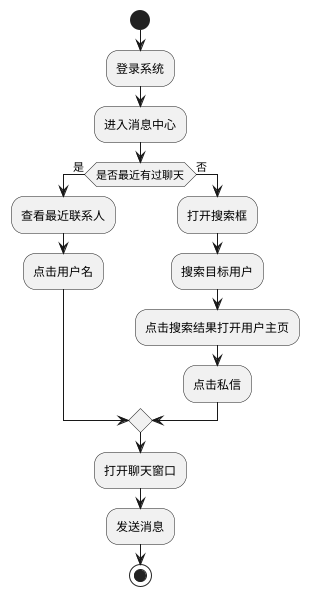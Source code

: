 @startuml
start
:登录系统;
:进入消息中心;
if(是否最近有过聊天) then(是)
    :查看最近联系人;
    :点击用户名;
else(否)
    :打开搜索框;
    :搜索目标用户;
    :点击搜索结果打开用户主页;
    :点击私信;
endif
:打开聊天窗口;
:发送消息;
stop
@enduml